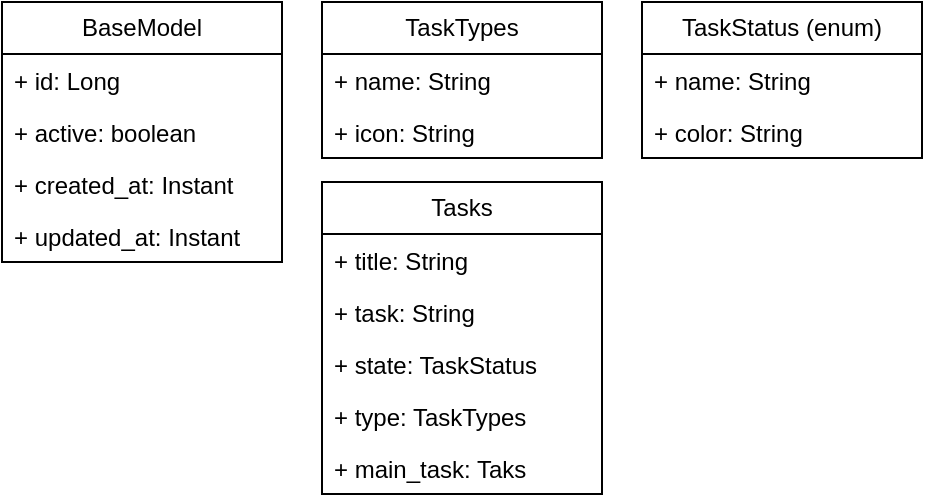 <mxfile>
    <diagram id="Uzanq68bRqBX0padibnd" name="Modelos">
        <mxGraphModel dx="628" dy="537" grid="1" gridSize="10" guides="1" tooltips="1" connect="1" arrows="1" fold="1" page="1" pageScale="1" pageWidth="827" pageHeight="1169" math="0" shadow="0">
            <root>
                <mxCell id="0"/>
                <mxCell id="1" parent="0"/>
                <mxCell id="OoNhFvmzvK8pjTd6sbSY-1" value="BaseModel" style="swimlane;fontStyle=0;childLayout=stackLayout;horizontal=1;startSize=26;fillColor=none;horizontalStack=0;resizeParent=1;resizeParentMax=0;resizeLast=0;collapsible=1;marginBottom=0;whiteSpace=wrap;html=1;" parent="1" vertex="1">
                    <mxGeometry x="120" y="130" width="140" height="130" as="geometry"/>
                </mxCell>
                <mxCell id="OoNhFvmzvK8pjTd6sbSY-2" value="+ id: Long" style="text;strokeColor=none;fillColor=none;align=left;verticalAlign=top;spacingLeft=4;spacingRight=4;overflow=hidden;rotatable=0;points=[[0,0.5],[1,0.5]];portConstraint=eastwest;whiteSpace=wrap;html=1;" parent="OoNhFvmzvK8pjTd6sbSY-1" vertex="1">
                    <mxGeometry y="26" width="140" height="26" as="geometry"/>
                </mxCell>
                <mxCell id="OoNhFvmzvK8pjTd6sbSY-3" value="+ active: boolean" style="text;strokeColor=none;fillColor=none;align=left;verticalAlign=top;spacingLeft=4;spacingRight=4;overflow=hidden;rotatable=0;points=[[0,0.5],[1,0.5]];portConstraint=eastwest;whiteSpace=wrap;html=1;" parent="OoNhFvmzvK8pjTd6sbSY-1" vertex="1">
                    <mxGeometry y="52" width="140" height="26" as="geometry"/>
                </mxCell>
                <mxCell id="OoNhFvmzvK8pjTd6sbSY-4" value="+ created_at: Instant" style="text;strokeColor=none;fillColor=none;align=left;verticalAlign=top;spacingLeft=4;spacingRight=4;overflow=hidden;rotatable=0;points=[[0,0.5],[1,0.5]];portConstraint=eastwest;whiteSpace=wrap;html=1;" parent="OoNhFvmzvK8pjTd6sbSY-1" vertex="1">
                    <mxGeometry y="78" width="140" height="26" as="geometry"/>
                </mxCell>
                <mxCell id="OoNhFvmzvK8pjTd6sbSY-5" value="+ updated_at: Instant" style="text;strokeColor=none;fillColor=none;align=left;verticalAlign=top;spacingLeft=4;spacingRight=4;overflow=hidden;rotatable=0;points=[[0,0.5],[1,0.5]];portConstraint=eastwest;whiteSpace=wrap;html=1;" parent="OoNhFvmzvK8pjTd6sbSY-1" vertex="1">
                    <mxGeometry y="104" width="140" height="26" as="geometry"/>
                </mxCell>
                <mxCell id="OoNhFvmzvK8pjTd6sbSY-6" value="TaskTypes" style="swimlane;fontStyle=0;childLayout=stackLayout;horizontal=1;startSize=26;fillColor=none;horizontalStack=0;resizeParent=1;resizeParentMax=0;resizeLast=0;collapsible=1;marginBottom=0;whiteSpace=wrap;html=1;" parent="1" vertex="1">
                    <mxGeometry x="280" y="130" width="140" height="78" as="geometry"/>
                </mxCell>
                <mxCell id="OoNhFvmzvK8pjTd6sbSY-8" value="+ name: String" style="text;strokeColor=none;fillColor=none;align=left;verticalAlign=top;spacingLeft=4;spacingRight=4;overflow=hidden;rotatable=0;points=[[0,0.5],[1,0.5]];portConstraint=eastwest;whiteSpace=wrap;html=1;" parent="OoNhFvmzvK8pjTd6sbSY-6" vertex="1">
                    <mxGeometry y="26" width="140" height="26" as="geometry"/>
                </mxCell>
                <mxCell id="OoNhFvmzvK8pjTd6sbSY-9" value="+ icon: String" style="text;strokeColor=none;fillColor=none;align=left;verticalAlign=top;spacingLeft=4;spacingRight=4;overflow=hidden;rotatable=0;points=[[0,0.5],[1,0.5]];portConstraint=eastwest;whiteSpace=wrap;html=1;" parent="OoNhFvmzvK8pjTd6sbSY-6" vertex="1">
                    <mxGeometry y="52" width="140" height="26" as="geometry"/>
                </mxCell>
                <mxCell id="OoNhFvmzvK8pjTd6sbSY-11" value="Tasks" style="swimlane;fontStyle=0;childLayout=stackLayout;horizontal=1;startSize=26;fillColor=none;horizontalStack=0;resizeParent=1;resizeParentMax=0;resizeLast=0;collapsible=1;marginBottom=0;whiteSpace=wrap;html=1;" parent="1" vertex="1">
                    <mxGeometry x="280" y="220" width="140" height="156" as="geometry"/>
                </mxCell>
                <mxCell id="OoNhFvmzvK8pjTd6sbSY-12" value="+ title: String" style="text;strokeColor=none;fillColor=none;align=left;verticalAlign=top;spacingLeft=4;spacingRight=4;overflow=hidden;rotatable=0;points=[[0,0.5],[1,0.5]];portConstraint=eastwest;whiteSpace=wrap;html=1;" parent="OoNhFvmzvK8pjTd6sbSY-11" vertex="1">
                    <mxGeometry y="26" width="140" height="26" as="geometry"/>
                </mxCell>
                <mxCell id="OoNhFvmzvK8pjTd6sbSY-17" value="+ task: String" style="text;strokeColor=none;fillColor=none;align=left;verticalAlign=top;spacingLeft=4;spacingRight=4;overflow=hidden;rotatable=0;points=[[0,0.5],[1,0.5]];portConstraint=eastwest;whiteSpace=wrap;html=1;" parent="OoNhFvmzvK8pjTd6sbSY-11" vertex="1">
                    <mxGeometry y="52" width="140" height="26" as="geometry"/>
                </mxCell>
                <mxCell id="OoNhFvmzvK8pjTd6sbSY-13" value="+ state: TaskStatus" style="text;strokeColor=none;fillColor=none;align=left;verticalAlign=top;spacingLeft=4;spacingRight=4;overflow=hidden;rotatable=0;points=[[0,0.5],[1,0.5]];portConstraint=eastwest;whiteSpace=wrap;html=1;" parent="OoNhFvmzvK8pjTd6sbSY-11" vertex="1">
                    <mxGeometry y="78" width="140" height="26" as="geometry"/>
                </mxCell>
                <mxCell id="OoNhFvmzvK8pjTd6sbSY-16" value="+ type: TaskTypes" style="text;strokeColor=none;fillColor=none;align=left;verticalAlign=top;spacingLeft=4;spacingRight=4;overflow=hidden;rotatable=0;points=[[0,0.5],[1,0.5]];portConstraint=eastwest;whiteSpace=wrap;html=1;" parent="OoNhFvmzvK8pjTd6sbSY-11" vertex="1">
                    <mxGeometry y="104" width="140" height="26" as="geometry"/>
                </mxCell>
                <mxCell id="4CMT7UBi7jXNHh3UwbsE-1" value="+ main_task: Taks" style="text;strokeColor=none;fillColor=none;align=left;verticalAlign=top;spacingLeft=4;spacingRight=4;overflow=hidden;rotatable=0;points=[[0,0.5],[1,0.5]];portConstraint=eastwest;whiteSpace=wrap;html=1;" parent="OoNhFvmzvK8pjTd6sbSY-11" vertex="1">
                    <mxGeometry y="130" width="140" height="26" as="geometry"/>
                </mxCell>
                <mxCell id="OoNhFvmzvK8pjTd6sbSY-18" value="TaskStatus (enum)" style="swimlane;fontStyle=0;childLayout=stackLayout;horizontal=1;startSize=26;fillColor=none;horizontalStack=0;resizeParent=1;resizeParentMax=0;resizeLast=0;collapsible=1;marginBottom=0;whiteSpace=wrap;html=1;" parent="1" vertex="1">
                    <mxGeometry x="440" y="130" width="140" height="78" as="geometry"/>
                </mxCell>
                <mxCell id="OoNhFvmzvK8pjTd6sbSY-19" value="+ name: String" style="text;strokeColor=none;fillColor=none;align=left;verticalAlign=top;spacingLeft=4;spacingRight=4;overflow=hidden;rotatable=0;points=[[0,0.5],[1,0.5]];portConstraint=eastwest;whiteSpace=wrap;html=1;" parent="OoNhFvmzvK8pjTd6sbSY-18" vertex="1">
                    <mxGeometry y="26" width="140" height="26" as="geometry"/>
                </mxCell>
                <mxCell id="beV8MR3gVwbyIJsLZmTk-1" value="+ color: String" style="text;strokeColor=none;fillColor=none;align=left;verticalAlign=top;spacingLeft=4;spacingRight=4;overflow=hidden;rotatable=0;points=[[0,0.5],[1,0.5]];portConstraint=eastwest;whiteSpace=wrap;html=1;" vertex="1" parent="OoNhFvmzvK8pjTd6sbSY-18">
                    <mxGeometry y="52" width="140" height="26" as="geometry"/>
                </mxCell>
            </root>
        </mxGraphModel>
    </diagram>
    <diagram id="JH81WGfVhjgkIr6Lflxx" name="Entidad Relacion">
        <mxGraphModel dx="628" dy="537" grid="1" gridSize="10" guides="1" tooltips="1" connect="1" arrows="1" fold="1" page="1" pageScale="1" pageWidth="827" pageHeight="1169" math="0" shadow="0">
            <root>
                <mxCell id="0"/>
                <mxCell id="1" parent="0"/>
                <mxCell id="XoPWZKB8Yw6qYJDNnYy3-1" value="TaskTypes" style="swimlane;fontStyle=0;childLayout=stackLayout;horizontal=1;startSize=26;fillColor=none;horizontalStack=0;resizeParent=1;resizeParentMax=0;resizeLast=0;collapsible=1;marginBottom=0;whiteSpace=wrap;html=1;" parent="1" vertex="1">
                    <mxGeometry x="100" y="110" width="140" height="78" as="geometry"/>
                </mxCell>
                <mxCell id="XoPWZKB8Yw6qYJDNnYy3-2" value="+ type_id: Long" style="text;strokeColor=none;fillColor=none;align=left;verticalAlign=top;spacingLeft=4;spacingRight=4;overflow=hidden;rotatable=0;points=[[0,0.5],[1,0.5]];portConstraint=eastwest;whiteSpace=wrap;html=1;" parent="XoPWZKB8Yw6qYJDNnYy3-1" vertex="1">
                    <mxGeometry y="26" width="140" height="26" as="geometry"/>
                </mxCell>
                <mxCell id="XoPWZKB8Yw6qYJDNnYy3-3" value="+ name: String" style="text;strokeColor=none;fillColor=none;align=left;verticalAlign=top;spacingLeft=4;spacingRight=4;overflow=hidden;rotatable=0;points=[[0,0.5],[1,0.5]];portConstraint=eastwest;whiteSpace=wrap;html=1;" parent="XoPWZKB8Yw6qYJDNnYy3-1" vertex="1">
                    <mxGeometry y="52" width="140" height="26" as="geometry"/>
                </mxCell>
                <mxCell id="XoPWZKB8Yw6qYJDNnYy3-4" value="Tasks" style="swimlane;fontStyle=0;childLayout=stackLayout;horizontal=1;startSize=26;fillColor=none;horizontalStack=0;resizeParent=1;resizeParentMax=0;resizeLast=0;collapsible=1;marginBottom=0;whiteSpace=wrap;html=1;" parent="1" vertex="1">
                    <mxGeometry x="340" y="100" width="140" height="156" as="geometry"/>
                </mxCell>
                <mxCell id="TNZxWTXfnzTci7XslOSU-2" style="edgeStyle=orthogonalEdgeStyle;html=1;exitX=1;exitY=0.5;exitDx=0;exitDy=0;entryX=1;entryY=0.5;entryDx=0;entryDy=0;endArrow=ERmany;endFill=0;startArrow=ERone;startFill=0;" parent="XoPWZKB8Yw6qYJDNnYy3-4" source="XoPWZKB8Yw6qYJDNnYy3-5" target="TNZxWTXfnzTci7XslOSU-1" edge="1">
                    <mxGeometry relative="1" as="geometry">
                        <Array as="points">
                            <mxPoint x="190" y="39"/>
                            <mxPoint x="190" y="143"/>
                        </Array>
                    </mxGeometry>
                </mxCell>
                <mxCell id="XoPWZKB8Yw6qYJDNnYy3-5" value="+ task_id: Long" style="text;strokeColor=none;fillColor=none;align=left;verticalAlign=top;spacingLeft=4;spacingRight=4;overflow=hidden;rotatable=0;points=[[0,0.5],[1,0.5]];portConstraint=eastwest;whiteSpace=wrap;html=1;" parent="XoPWZKB8Yw6qYJDNnYy3-4" vertex="1">
                    <mxGeometry y="26" width="140" height="26" as="geometry"/>
                </mxCell>
                <mxCell id="XoPWZKB8Yw6qYJDNnYy3-6" value="+ title: String" style="text;strokeColor=none;fillColor=none;align=left;verticalAlign=top;spacingLeft=4;spacingRight=4;overflow=hidden;rotatable=0;points=[[0,0.5],[1,0.5]];portConstraint=eastwest;whiteSpace=wrap;html=1;" parent="XoPWZKB8Yw6qYJDNnYy3-4" vertex="1">
                    <mxGeometry y="52" width="140" height="26" as="geometry"/>
                </mxCell>
                <mxCell id="z8RqE-lagC0LwQNjO4hN-1" value="+ type_id: Long" style="text;strokeColor=none;fillColor=none;align=left;verticalAlign=top;spacingLeft=4;spacingRight=4;overflow=hidden;rotatable=0;points=[[0,0.5],[1,0.5]];portConstraint=eastwest;whiteSpace=wrap;html=1;" parent="XoPWZKB8Yw6qYJDNnYy3-4" vertex="1">
                    <mxGeometry y="78" width="140" height="26" as="geometry"/>
                </mxCell>
                <mxCell id="z8RqE-lagC0LwQNjO4hN-2" value="+ state_id: Long" style="text;strokeColor=none;fillColor=none;align=left;verticalAlign=top;spacingLeft=4;spacingRight=4;overflow=hidden;rotatable=0;points=[[0,0.5],[1,0.5]];portConstraint=eastwest;whiteSpace=wrap;html=1;" parent="XoPWZKB8Yw6qYJDNnYy3-4" vertex="1">
                    <mxGeometry y="104" width="140" height="26" as="geometry"/>
                </mxCell>
                <mxCell id="TNZxWTXfnzTci7XslOSU-1" value="+ main_task: Long" style="text;strokeColor=none;fillColor=none;align=left;verticalAlign=top;spacingLeft=4;spacingRight=4;overflow=hidden;rotatable=0;points=[[0,0.5],[1,0.5]];portConstraint=eastwest;whiteSpace=wrap;html=1;" parent="XoPWZKB8Yw6qYJDNnYy3-4" vertex="1">
                    <mxGeometry y="130" width="140" height="26" as="geometry"/>
                </mxCell>
                <mxCell id="XoPWZKB8Yw6qYJDNnYy3-7" value="&lt;span style=&quot;color: rgb(0, 0, 0);&quot;&gt;TaskStatus&lt;/span&gt;" style="swimlane;fontStyle=0;childLayout=stackLayout;horizontal=1;startSize=26;fillColor=none;horizontalStack=0;resizeParent=1;resizeParentMax=0;resizeLast=0;collapsible=1;marginBottom=0;whiteSpace=wrap;html=1;" parent="1" vertex="1">
                    <mxGeometry x="100" y="230" width="140" height="104" as="geometry"/>
                </mxCell>
                <mxCell id="XoPWZKB8Yw6qYJDNnYy3-8" value="+ type_id: Long" style="text;strokeColor=none;fillColor=none;align=left;verticalAlign=top;spacingLeft=4;spacingRight=4;overflow=hidden;rotatable=0;points=[[0,0.5],[1,0.5]];portConstraint=eastwest;whiteSpace=wrap;html=1;" parent="XoPWZKB8Yw6qYJDNnYy3-7" vertex="1">
                    <mxGeometry y="26" width="140" height="26" as="geometry"/>
                </mxCell>
                <mxCell id="XoPWZKB8Yw6qYJDNnYy3-9" value="+ name: String" style="text;strokeColor=none;fillColor=none;align=left;verticalAlign=top;spacingLeft=4;spacingRight=4;overflow=hidden;rotatable=0;points=[[0,0.5],[1,0.5]];portConstraint=eastwest;whiteSpace=wrap;html=1;" parent="XoPWZKB8Yw6qYJDNnYy3-7" vertex="1">
                    <mxGeometry y="52" width="140" height="26" as="geometry"/>
                </mxCell>
                <mxCell id="svQqSccHX1ZaH67uXpsi-1" value="+ color: String" style="text;strokeColor=none;fillColor=none;align=left;verticalAlign=top;spacingLeft=4;spacingRight=4;overflow=hidden;rotatable=0;points=[[0,0.5],[1,0.5]];portConstraint=eastwest;whiteSpace=wrap;html=1;" vertex="1" parent="XoPWZKB8Yw6qYJDNnYy3-7">
                    <mxGeometry y="78" width="140" height="26" as="geometry"/>
                </mxCell>
                <mxCell id="z8RqE-lagC0LwQNjO4hN-3" style="edgeStyle=elbowEdgeStyle;html=1;exitX=1;exitY=0.5;exitDx=0;exitDy=0;entryX=0;entryY=0.5;entryDx=0;entryDy=0;endArrow=ERmany;endFill=0;startArrow=ERone;startFill=0;" parent="1" source="XoPWZKB8Yw6qYJDNnYy3-2" target="z8RqE-lagC0LwQNjO4hN-1" edge="1">
                    <mxGeometry relative="1" as="geometry"/>
                </mxCell>
                <mxCell id="z8RqE-lagC0LwQNjO4hN-4" style="edgeStyle=orthogonalEdgeStyle;html=1;exitX=1;exitY=0.5;exitDx=0;exitDy=0;entryX=0;entryY=0.5;entryDx=0;entryDy=0;startArrow=ERone;startFill=0;endArrow=ERmany;endFill=0;" parent="1" source="XoPWZKB8Yw6qYJDNnYy3-8" target="z8RqE-lagC0LwQNjO4hN-2" edge="1">
                    <mxGeometry relative="1" as="geometry"/>
                </mxCell>
            </root>
        </mxGraphModel>
    </diagram>
    <diagram id="THbspCa6HvkGqJZtlhcS" name="UML">
        <mxGraphModel dx="628" dy="537" grid="1" gridSize="10" guides="1" tooltips="1" connect="1" arrows="0" fold="1" page="1" pageScale="1" pageWidth="827" pageHeight="1169" math="0" shadow="0">
            <root>
                <mxCell id="0"/>
                <mxCell id="1" parent="0"/>
                <mxCell id="MRzZQE6ct8CQt-4jT-ZQ-4" style="edgeStyle=none;html=1;entryX=0.5;entryY=0;entryDx=0;entryDy=0;" parent="1" source="0XaRba8zZlwJzsF4iT4E-4" target="2ELinqS9EqbDJKQmBjNK-9" edge="1">
                    <mxGeometry relative="1" as="geometry"/>
                </mxCell>
                <mxCell id="MRzZQE6ct8CQt-4jT-ZQ-5" style="edgeStyle=none;html=1;exitX=0.509;exitY=1.045;exitDx=0;exitDy=0;entryX=0.5;entryY=0;entryDx=0;entryDy=0;exitPerimeter=0;" parent="1" source="0XaRba8zZlwJzsF4iT4E-4" target="2ELinqS9EqbDJKQmBjNK-1" edge="1">
                    <mxGeometry relative="1" as="geometry"/>
                </mxCell>
                <mxCell id="0XaRba8zZlwJzsF4iT4E-1" value="BaseModel" style="swimlane;fontStyle=1;align=center;verticalAlign=top;childLayout=stackLayout;horizontal=1;startSize=26;horizontalStack=0;resizeParent=1;resizeParentMax=0;resizeLast=0;collapsible=1;marginBottom=0;whiteSpace=wrap;html=1;" parent="1" vertex="1">
                    <mxGeometry x="40" y="40" width="160" height="164" as="geometry"/>
                </mxCell>
                <mxCell id="0XaRba8zZlwJzsF4iT4E-2" value="+ id: Long" style="text;strokeColor=none;fillColor=none;align=left;verticalAlign=top;spacingLeft=4;spacingRight=4;overflow=hidden;rotatable=0;points=[[0,0.5],[1,0.5]];portConstraint=eastwest;whiteSpace=wrap;html=1;" parent="0XaRba8zZlwJzsF4iT4E-1" vertex="1">
                    <mxGeometry y="26" width="160" height="26" as="geometry"/>
                </mxCell>
                <mxCell id="D6Uy7PeUGNIVbx7IEeMf-1" value="+ active: boolean" style="text;strokeColor=none;fillColor=none;align=left;verticalAlign=top;spacingLeft=4;spacingRight=4;overflow=hidden;rotatable=0;points=[[0,0.5],[1,0.5]];portConstraint=eastwest;whiteSpace=wrap;html=1;" parent="0XaRba8zZlwJzsF4iT4E-1" vertex="1">
                    <mxGeometry y="52" width="160" height="26" as="geometry"/>
                </mxCell>
                <mxCell id="D6Uy7PeUGNIVbx7IEeMf-2" value="&lt;span style=&quot;color: rgb(0, 0, 0);&quot;&gt;+ created_at: Instant&lt;/span&gt;" style="text;strokeColor=none;fillColor=none;align=left;verticalAlign=top;spacingLeft=4;spacingRight=4;overflow=hidden;rotatable=0;points=[[0,0.5],[1,0.5]];portConstraint=eastwest;whiteSpace=wrap;html=1;" parent="0XaRba8zZlwJzsF4iT4E-1" vertex="1">
                    <mxGeometry y="78" width="160" height="26" as="geometry"/>
                </mxCell>
                <mxCell id="u17aXuDPXuNu995_57n4-1" value="&lt;span style=&quot;color: rgb(0, 0, 0);&quot;&gt;+ updated_at: Instant&lt;/span&gt;" style="text;strokeColor=none;fillColor=none;align=left;verticalAlign=top;spacingLeft=4;spacingRight=4;overflow=hidden;rotatable=0;points=[[0,0.5],[1,0.5]];portConstraint=eastwest;whiteSpace=wrap;html=1;" parent="0XaRba8zZlwJzsF4iT4E-1" vertex="1">
                    <mxGeometry y="104" width="160" height="26" as="geometry"/>
                </mxCell>
                <mxCell id="0XaRba8zZlwJzsF4iT4E-3" value="" style="line;strokeWidth=1;fillColor=none;align=left;verticalAlign=middle;spacingTop=-1;spacingLeft=3;spacingRight=3;rotatable=0;labelPosition=right;points=[];portConstraint=eastwest;strokeColor=inherit;" parent="0XaRba8zZlwJzsF4iT4E-1" vertex="1">
                    <mxGeometry y="130" width="160" height="8" as="geometry"/>
                </mxCell>
                <mxCell id="0XaRba8zZlwJzsF4iT4E-4" value="+ methods" style="text;strokeColor=none;fillColor=none;align=left;verticalAlign=top;spacingLeft=4;spacingRight=4;overflow=hidden;rotatable=0;points=[[0,0.5],[1,0.5]];portConstraint=eastwest;whiteSpace=wrap;html=1;" parent="0XaRba8zZlwJzsF4iT4E-1" vertex="1">
                    <mxGeometry y="138" width="160" height="26" as="geometry"/>
                </mxCell>
                <mxCell id="2ELinqS9EqbDJKQmBjNK-1" value="TaskTypes" style="swimlane;fontStyle=1;align=center;verticalAlign=top;childLayout=stackLayout;horizontal=1;startSize=26;horizontalStack=0;resizeParent=1;resizeParentMax=0;resizeLast=0;collapsible=1;marginBottom=0;whiteSpace=wrap;html=1;" parent="1" vertex="1">
                    <mxGeometry x="280" y="320" width="160" height="112" as="geometry"/>
                </mxCell>
                <mxCell id="2ELinqS9EqbDJKQmBjNK-2" value="+ name: String" style="text;strokeColor=none;fillColor=none;align=left;verticalAlign=top;spacingLeft=4;spacingRight=4;overflow=hidden;rotatable=0;points=[[0,0.5],[1,0.5]];portConstraint=eastwest;whiteSpace=wrap;html=1;" parent="2ELinqS9EqbDJKQmBjNK-1" vertex="1">
                    <mxGeometry y="26" width="160" height="26" as="geometry"/>
                </mxCell>
                <mxCell id="odsgdMDzCPfLj9dKztwq-1" value="+ icon: String" style="text;strokeColor=none;fillColor=none;align=left;verticalAlign=top;spacingLeft=4;spacingRight=4;overflow=hidden;rotatable=0;points=[[0,0.5],[1,0.5]];portConstraint=eastwest;whiteSpace=wrap;html=1;" parent="2ELinqS9EqbDJKQmBjNK-1" vertex="1">
                    <mxGeometry y="52" width="160" height="26" as="geometry"/>
                </mxCell>
                <mxCell id="2ELinqS9EqbDJKQmBjNK-6" value="" style="line;strokeWidth=1;fillColor=none;align=left;verticalAlign=middle;spacingTop=-1;spacingLeft=3;spacingRight=3;rotatable=0;labelPosition=right;points=[];portConstraint=eastwest;strokeColor=inherit;" parent="2ELinqS9EqbDJKQmBjNK-1" vertex="1">
                    <mxGeometry y="78" width="160" height="8" as="geometry"/>
                </mxCell>
                <mxCell id="2ELinqS9EqbDJKQmBjNK-7" value="+ methods" style="text;strokeColor=none;fillColor=none;align=left;verticalAlign=top;spacingLeft=4;spacingRight=4;overflow=hidden;rotatable=0;points=[[0,0.5],[1,0.5]];portConstraint=eastwest;whiteSpace=wrap;html=1;" parent="2ELinqS9EqbDJKQmBjNK-1" vertex="1">
                    <mxGeometry y="86" width="160" height="26" as="geometry"/>
                </mxCell>
                <mxCell id="2ELinqS9EqbDJKQmBjNK-9" value="Taks" style="swimlane;fontStyle=1;align=center;verticalAlign=top;childLayout=stackLayout;horizontal=1;startSize=26;horizontalStack=0;resizeParent=1;resizeParentMax=0;resizeLast=0;collapsible=1;marginBottom=0;whiteSpace=wrap;html=1;" parent="1" vertex="1">
                    <mxGeometry x="40" y="320" width="160" height="190" as="geometry"/>
                </mxCell>
                <mxCell id="2ELinqS9EqbDJKQmBjNK-11" value="+ title: String" style="text;strokeColor=none;fillColor=none;align=left;verticalAlign=top;spacingLeft=4;spacingRight=4;overflow=hidden;rotatable=0;points=[[0,0.5],[1,0.5]];portConstraint=eastwest;whiteSpace=wrap;html=1;" parent="2ELinqS9EqbDJKQmBjNK-9" vertex="1">
                    <mxGeometry y="26" width="160" height="26" as="geometry"/>
                </mxCell>
                <mxCell id="Dbps8b85zH4Ct6tVEyOW-1" value="+ task: String" style="text;strokeColor=none;fillColor=none;align=left;verticalAlign=top;spacingLeft=4;spacingRight=4;overflow=hidden;rotatable=0;points=[[0,0.5],[1,0.5]];portConstraint=eastwest;whiteSpace=wrap;html=1;" parent="2ELinqS9EqbDJKQmBjNK-9" vertex="1">
                    <mxGeometry y="52" width="160" height="26" as="geometry"/>
                </mxCell>
                <mxCell id="Wk51VJT28yPPFmaaiO7Q-1" value="+ state:&amp;nbsp;&lt;span style=&quot;color: rgb(0, 0, 0);&quot;&gt;TaskStatus&lt;/span&gt;" style="text;strokeColor=none;fillColor=none;align=left;verticalAlign=top;spacingLeft=4;spacingRight=4;overflow=hidden;rotatable=0;points=[[0,0.5],[1,0.5]];portConstraint=eastwest;whiteSpace=wrap;html=1;" parent="2ELinqS9EqbDJKQmBjNK-9" vertex="1">
                    <mxGeometry y="78" width="160" height="26" as="geometry"/>
                </mxCell>
                <mxCell id="Wk51VJT28yPPFmaaiO7Q-2" value="+ type: TaskTypes" style="text;strokeColor=none;fillColor=none;align=left;verticalAlign=top;spacingLeft=4;spacingRight=4;overflow=hidden;rotatable=0;points=[[0,0.5],[1,0.5]];portConstraint=eastwest;whiteSpace=wrap;html=1;" parent="2ELinqS9EqbDJKQmBjNK-9" vertex="1">
                    <mxGeometry y="104" width="160" height="26" as="geometry"/>
                </mxCell>
                <mxCell id="pWlDG0CZAEMfLP7TqjjI-1" value="&lt;span style=&quot;color: rgb(0, 0, 0);&quot;&gt;+ main_task: Taks&lt;/span&gt;" style="text;strokeColor=none;fillColor=none;align=left;verticalAlign=top;spacingLeft=4;spacingRight=4;overflow=hidden;rotatable=0;points=[[0,0.5],[1,0.5]];portConstraint=eastwest;whiteSpace=wrap;html=1;" parent="2ELinqS9EqbDJKQmBjNK-9" vertex="1">
                    <mxGeometry y="130" width="160" height="26" as="geometry"/>
                </mxCell>
                <mxCell id="2ELinqS9EqbDJKQmBjNK-14" value="" style="line;strokeWidth=1;fillColor=none;align=left;verticalAlign=middle;spacingTop=-1;spacingLeft=3;spacingRight=3;rotatable=0;labelPosition=right;points=[];portConstraint=eastwest;strokeColor=inherit;" parent="2ELinqS9EqbDJKQmBjNK-9" vertex="1">
                    <mxGeometry y="156" width="160" height="8" as="geometry"/>
                </mxCell>
                <mxCell id="2ELinqS9EqbDJKQmBjNK-15" value="+ methods" style="text;strokeColor=none;fillColor=none;align=left;verticalAlign=top;spacingLeft=4;spacingRight=4;overflow=hidden;rotatable=0;points=[[0,0.5],[1,0.5]];portConstraint=eastwest;whiteSpace=wrap;html=1;" parent="2ELinqS9EqbDJKQmBjNK-9" vertex="1">
                    <mxGeometry y="164" width="160" height="26" as="geometry"/>
                </mxCell>
            </root>
        </mxGraphModel>
    </diagram>
</mxfile>
